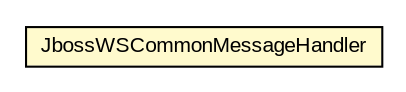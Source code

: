 #!/usr/local/bin/dot
#
# Class diagram 
# Generated by UMLGraph version R5_6-24-gf6e263 (http://www.umlgraph.org/)
#

digraph G {
	edge [fontname="arial",fontsize=10,labelfontname="arial",labelfontsize=10];
	node [fontname="arial",fontsize=10,shape=plaintext];
	nodesep=0.25;
	ranksep=0.5;
	// org.miloss.fgsms.agents.JbossWSCommonMessageHandler
	c741727 [label=<<table title="org.miloss.fgsms.agents.JbossWSCommonMessageHandler" border="0" cellborder="1" cellspacing="0" cellpadding="2" port="p" bgcolor="lemonChiffon" href="./JbossWSCommonMessageHandler.html">
		<tr><td><table border="0" cellspacing="0" cellpadding="1">
<tr><td align="center" balign="center"> JbossWSCommonMessageHandler </td></tr>
		</table></td></tr>
		</table>>, URL="./JbossWSCommonMessageHandler.html", fontname="arial", fontcolor="black", fontsize=10.0];
}

